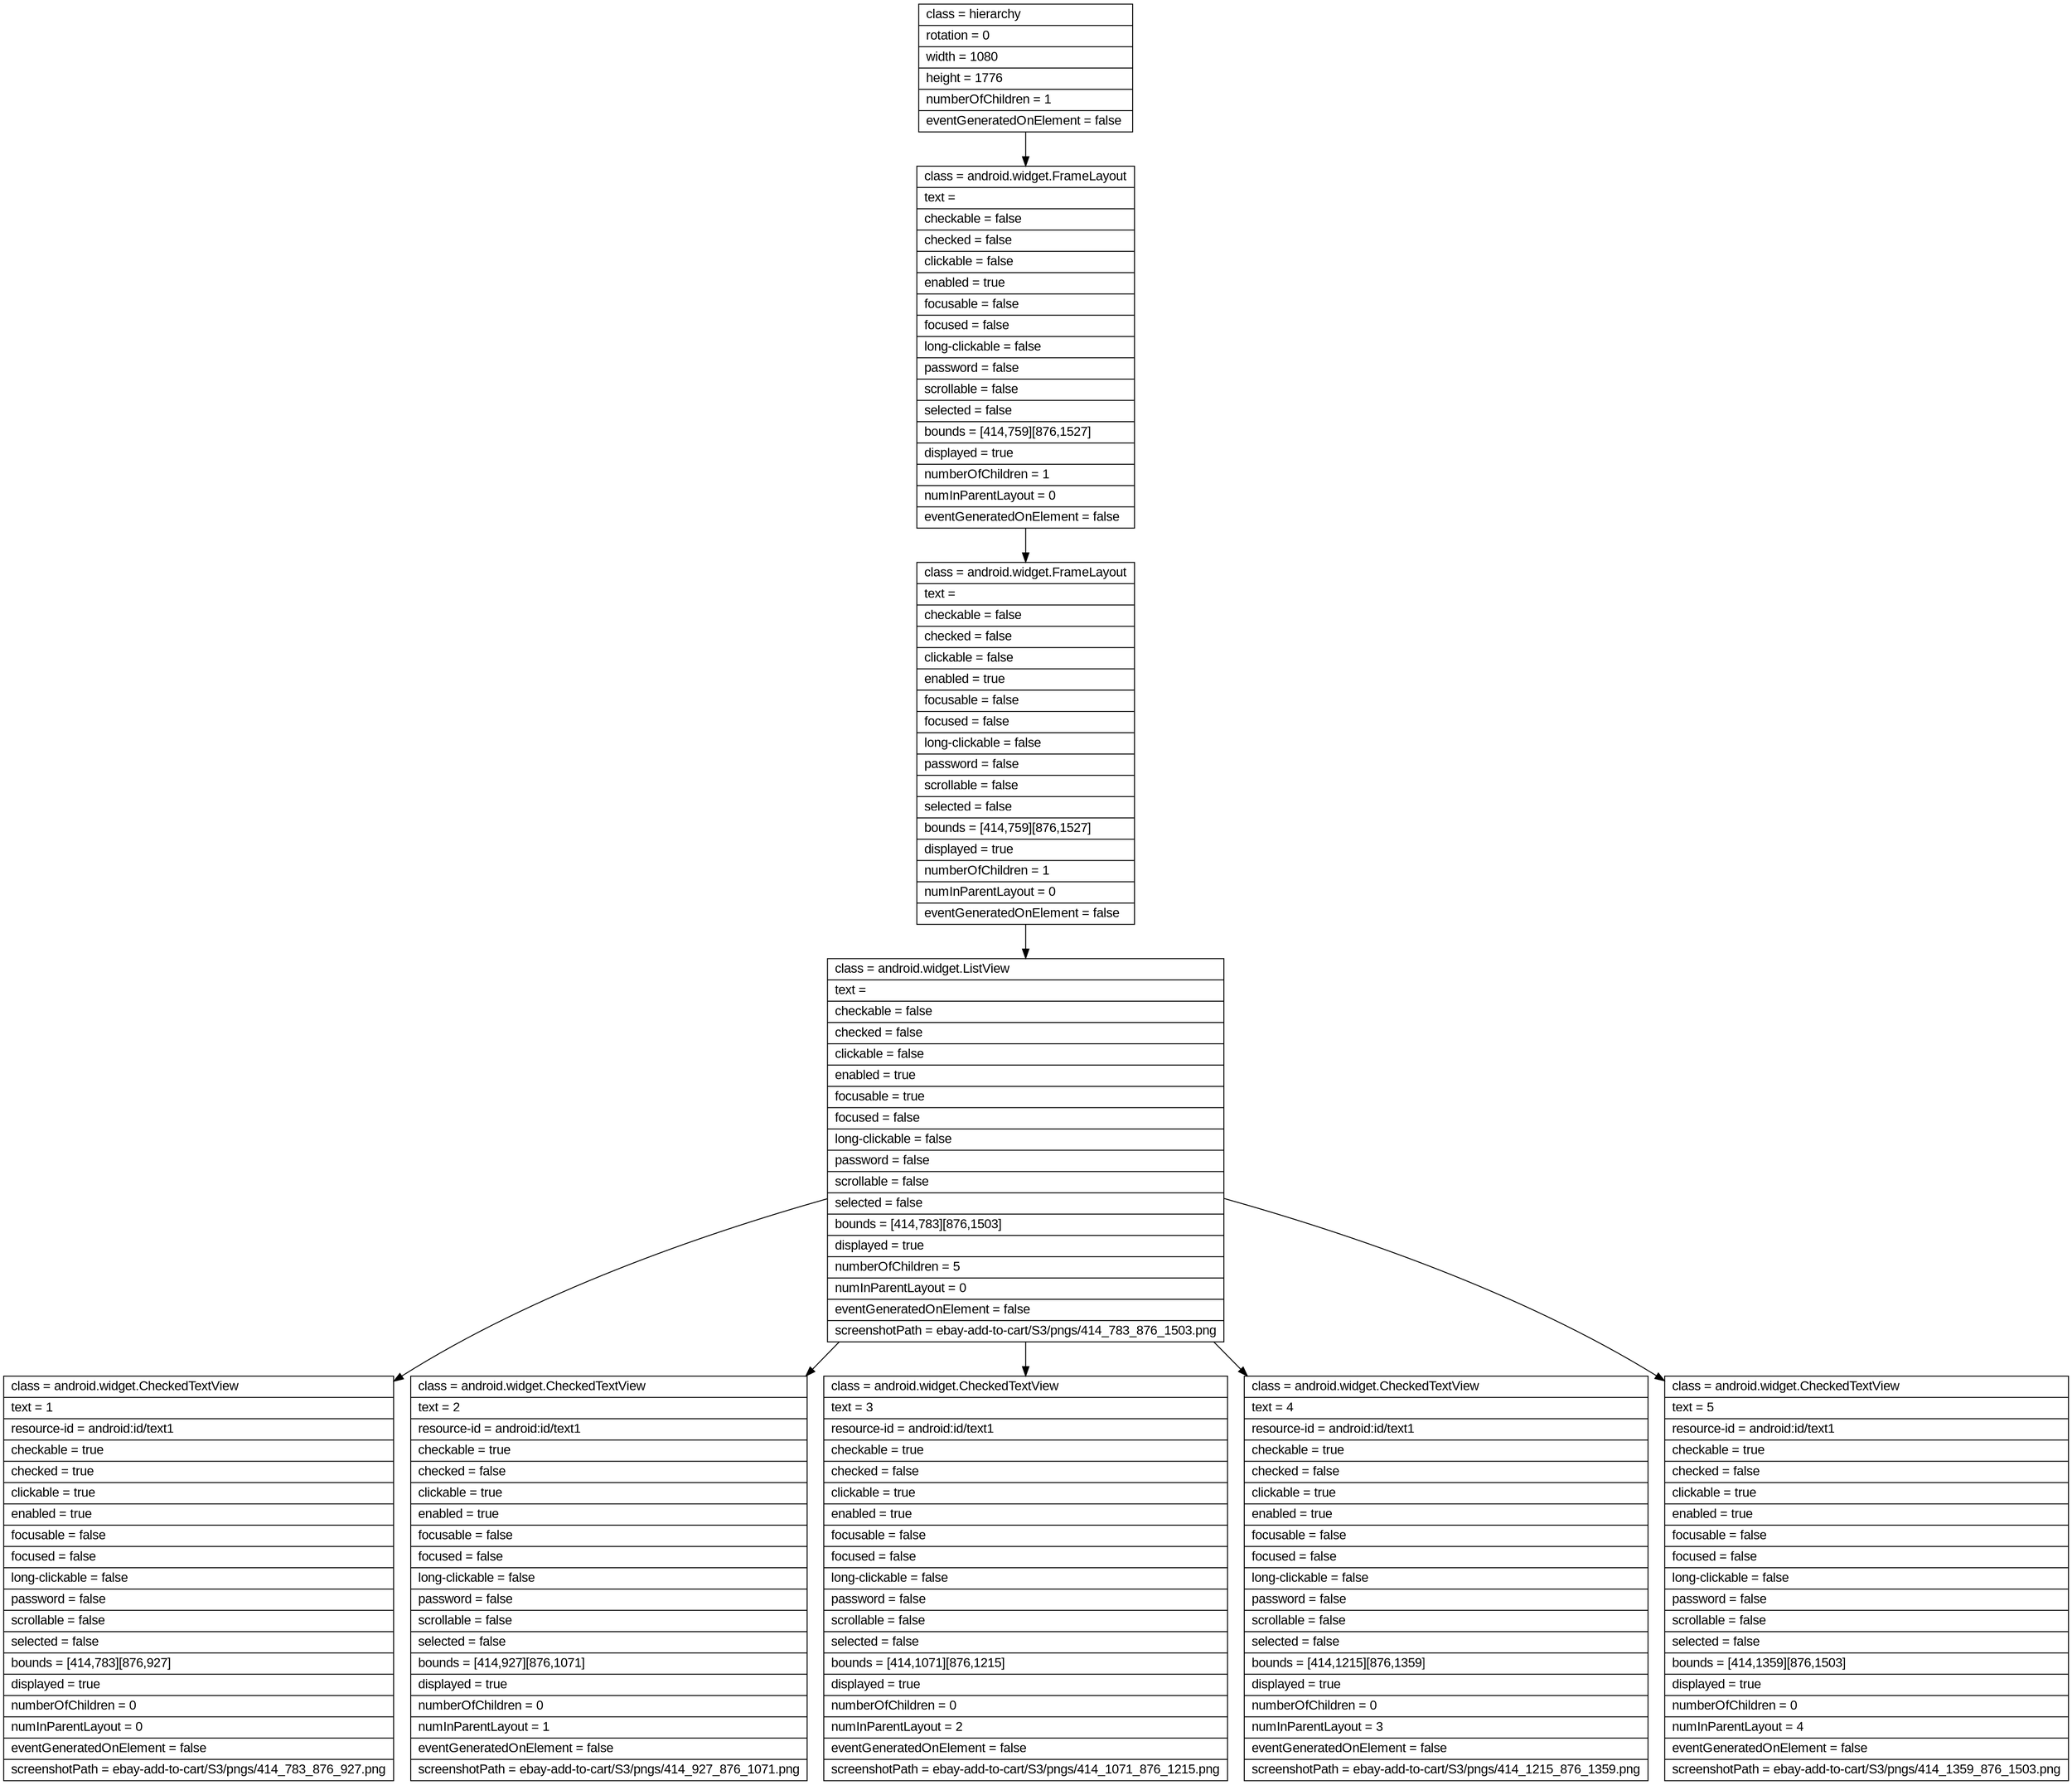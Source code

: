 digraph Layout {

	node [shape=record fontname=Arial];

	0	[label="{class = hierarchy\l|rotation = 0\l|width = 1080\l|height = 1776\l|numberOfChildren = 1\l|eventGeneratedOnElement = false \l}"]
	1	[label="{class = android.widget.FrameLayout\l|text = \l|checkable = false\l|checked = false\l|clickable = false\l|enabled = true\l|focusable = false\l|focused = false\l|long-clickable = false\l|password = false\l|scrollable = false\l|selected = false\l|bounds = [414,759][876,1527]\l|displayed = true\l|numberOfChildren = 1\l|numInParentLayout = 0\l|eventGeneratedOnElement = false \l}"]
	2	[label="{class = android.widget.FrameLayout\l|text = \l|checkable = false\l|checked = false\l|clickable = false\l|enabled = true\l|focusable = false\l|focused = false\l|long-clickable = false\l|password = false\l|scrollable = false\l|selected = false\l|bounds = [414,759][876,1527]\l|displayed = true\l|numberOfChildren = 1\l|numInParentLayout = 0\l|eventGeneratedOnElement = false \l}"]
	3	[label="{class = android.widget.ListView\l|text = \l|checkable = false\l|checked = false\l|clickable = false\l|enabled = true\l|focusable = true\l|focused = false\l|long-clickable = false\l|password = false\l|scrollable = false\l|selected = false\l|bounds = [414,783][876,1503]\l|displayed = true\l|numberOfChildren = 5\l|numInParentLayout = 0\l|eventGeneratedOnElement = false \l|screenshotPath = ebay-add-to-cart/S3/pngs/414_783_876_1503.png\l}"]
	4	[label="{class = android.widget.CheckedTextView\l|text = 1\l|resource-id = android:id/text1\l|checkable = true\l|checked = true\l|clickable = true\l|enabled = true\l|focusable = false\l|focused = false\l|long-clickable = false\l|password = false\l|scrollable = false\l|selected = false\l|bounds = [414,783][876,927]\l|displayed = true\l|numberOfChildren = 0\l|numInParentLayout = 0\l|eventGeneratedOnElement = false \l|screenshotPath = ebay-add-to-cart/S3/pngs/414_783_876_927.png\l}"]
	5	[label="{class = android.widget.CheckedTextView\l|text = 2\l|resource-id = android:id/text1\l|checkable = true\l|checked = false\l|clickable = true\l|enabled = true\l|focusable = false\l|focused = false\l|long-clickable = false\l|password = false\l|scrollable = false\l|selected = false\l|bounds = [414,927][876,1071]\l|displayed = true\l|numberOfChildren = 0\l|numInParentLayout = 1\l|eventGeneratedOnElement = false \l|screenshotPath = ebay-add-to-cart/S3/pngs/414_927_876_1071.png\l}"]
	6	[label="{class = android.widget.CheckedTextView\l|text = 3\l|resource-id = android:id/text1\l|checkable = true\l|checked = false\l|clickable = true\l|enabled = true\l|focusable = false\l|focused = false\l|long-clickable = false\l|password = false\l|scrollable = false\l|selected = false\l|bounds = [414,1071][876,1215]\l|displayed = true\l|numberOfChildren = 0\l|numInParentLayout = 2\l|eventGeneratedOnElement = false \l|screenshotPath = ebay-add-to-cart/S3/pngs/414_1071_876_1215.png\l}"]
	7	[label="{class = android.widget.CheckedTextView\l|text = 4\l|resource-id = android:id/text1\l|checkable = true\l|checked = false\l|clickable = true\l|enabled = true\l|focusable = false\l|focused = false\l|long-clickable = false\l|password = false\l|scrollable = false\l|selected = false\l|bounds = [414,1215][876,1359]\l|displayed = true\l|numberOfChildren = 0\l|numInParentLayout = 3\l|eventGeneratedOnElement = false \l|screenshotPath = ebay-add-to-cart/S3/pngs/414_1215_876_1359.png\l}"]
	8	[label="{class = android.widget.CheckedTextView\l|text = 5\l|resource-id = android:id/text1\l|checkable = true\l|checked = false\l|clickable = true\l|enabled = true\l|focusable = false\l|focused = false\l|long-clickable = false\l|password = false\l|scrollable = false\l|selected = false\l|bounds = [414,1359][876,1503]\l|displayed = true\l|numberOfChildren = 0\l|numInParentLayout = 4\l|eventGeneratedOnElement = false \l|screenshotPath = ebay-add-to-cart/S3/pngs/414_1359_876_1503.png\l}"]


	0 -> 1
	1 -> 2
	2 -> 3
	3 -> 4
	3 -> 5
	3 -> 6
	3 -> 7
	3 -> 8


}